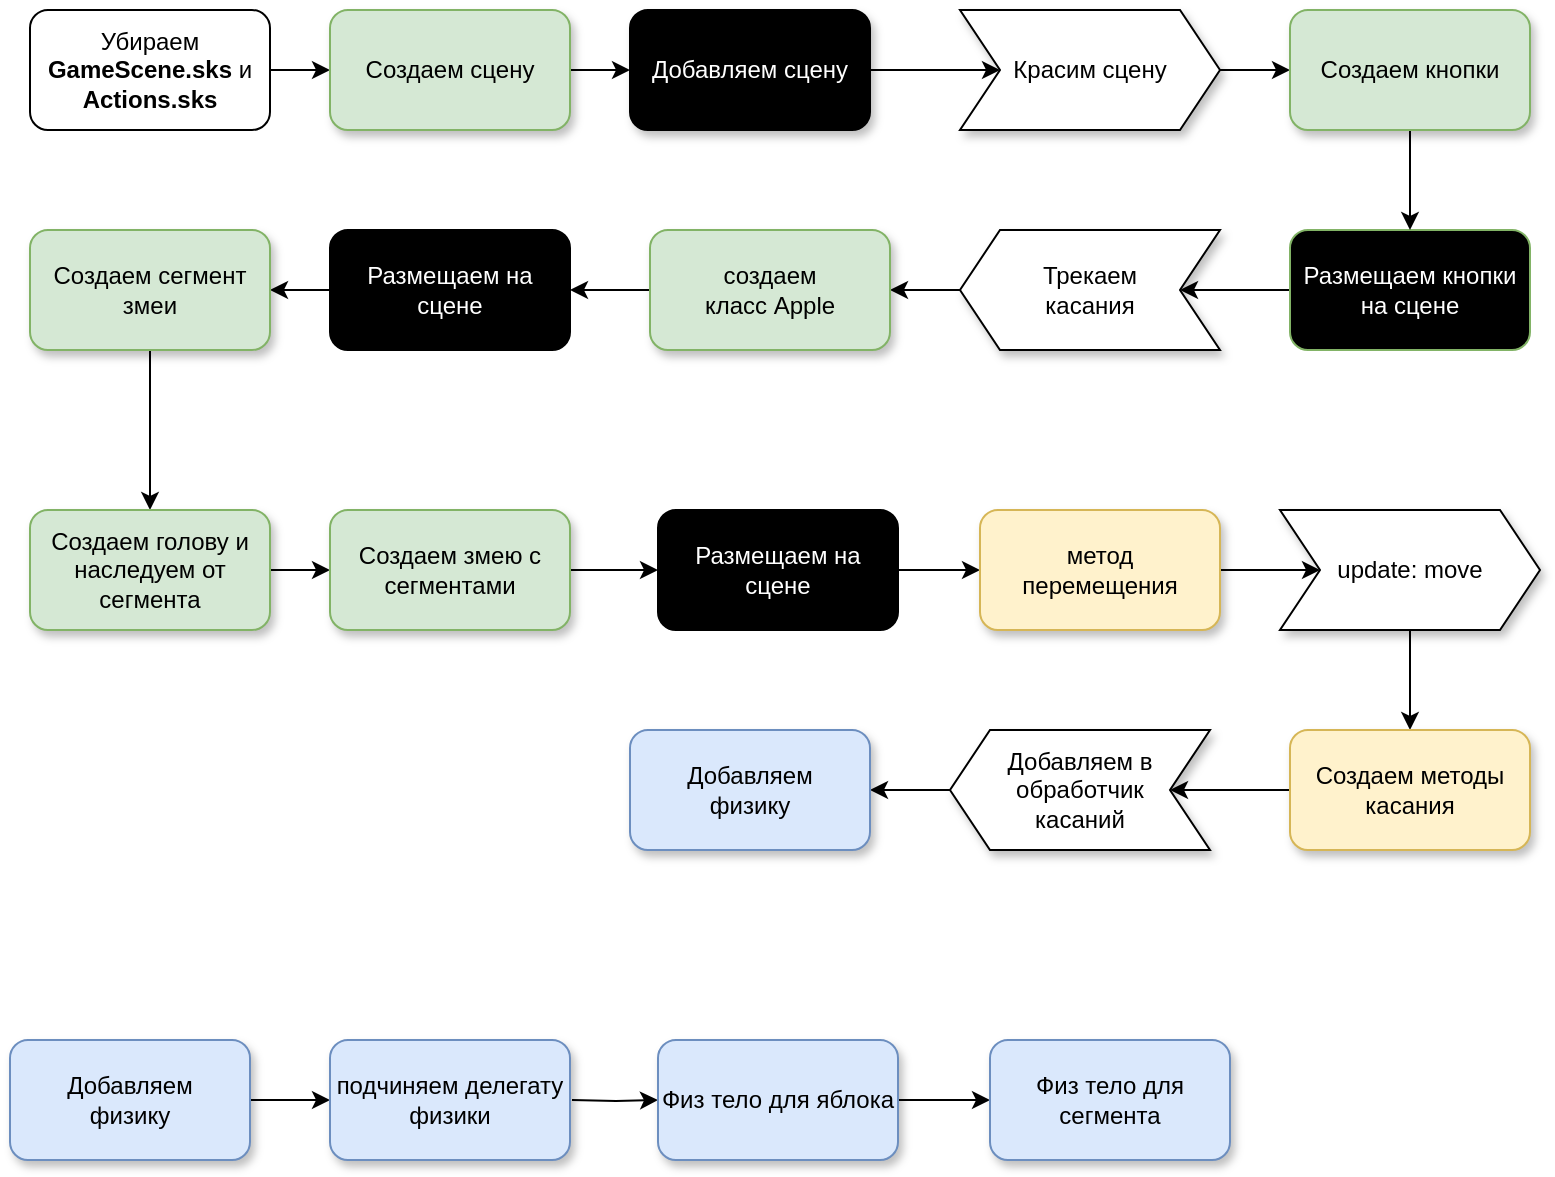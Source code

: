 <mxfile version="13.5.9" type="github">
  <diagram id="rtUFhnHfVkmdgCKiVbLg" name="Snake">
    <mxGraphModel dx="980" dy="667" grid="1" gridSize="10" guides="1" tooltips="1" connect="1" arrows="1" fold="1" page="1" pageScale="1" pageWidth="827" pageHeight="1169" math="0" shadow="0">
      <root>
        <mxCell id="0" />
        <mxCell id="1" parent="0" />
        <mxCell id="FlKFB4eoCFlWuuvvBIy5-28" style="edgeStyle=orthogonalEdgeStyle;rounded=0;orthogonalLoop=1;jettySize=auto;html=1;exitX=1;exitY=0.5;exitDx=0;exitDy=0;entryX=0;entryY=0.5;entryDx=0;entryDy=0;fontColor=#000000;" parent="1" source="FlKFB4eoCFlWuuvvBIy5-1" target="FlKFB4eoCFlWuuvvBIy5-26" edge="1">
          <mxGeometry relative="1" as="geometry" />
        </mxCell>
        <mxCell id="FlKFB4eoCFlWuuvvBIy5-1" value="Убираем &lt;span style=&quot;font-weight: 600&quot;&gt;GameScene.sks&lt;/span&gt; и &lt;span style=&quot;font-weight: 600&quot;&gt;Actions.sks&lt;/span&gt;" style="rounded=1;whiteSpace=wrap;html=1;" parent="1" vertex="1">
          <mxGeometry x="40" y="40" width="120" height="60" as="geometry" />
        </mxCell>
        <mxCell id="FlKFB4eoCFlWuuvvBIy5-6" value="" style="edgeStyle=orthogonalEdgeStyle;rounded=0;orthogonalLoop=1;jettySize=auto;html=1;entryX=0;entryY=0.5;entryDx=0;entryDy=0;" parent="1" source="FlKFB4eoCFlWuuvvBIy5-3" target="FlKFB4eoCFlWuuvvBIy5-20" edge="1">
          <mxGeometry relative="1" as="geometry">
            <mxPoint x="340" y="70.067" as="targetPoint" />
          </mxGeometry>
        </mxCell>
        <mxCell id="FlKFB4eoCFlWuuvvBIy5-3" value="Добавляем сцену" style="whiteSpace=wrap;html=1;rounded=1;fillColor=#000000;fontColor=#FFFFFF;sketch=0;shadow=1;" parent="1" vertex="1">
          <mxGeometry x="340" y="40" width="120" height="60" as="geometry" />
        </mxCell>
        <mxCell id="FlKFB4eoCFlWuuvvBIy5-16" value="" style="edgeStyle=orthogonalEdgeStyle;rounded=0;orthogonalLoop=1;jettySize=auto;html=1;fontColor=#FFFFFF;exitX=1;exitY=0.5;exitDx=0;exitDy=0;" parent="1" source="FlKFB4eoCFlWuuvvBIy5-20" target="FlKFB4eoCFlWuuvvBIy5-15" edge="1">
          <mxGeometry relative="1" as="geometry">
            <mxPoint x="460" y="70" as="sourcePoint" />
          </mxGeometry>
        </mxCell>
        <mxCell id="FlKFB4eoCFlWuuvvBIy5-24" style="edgeStyle=orthogonalEdgeStyle;rounded=0;orthogonalLoop=1;jettySize=auto;html=1;entryX=0;entryY=0.5;entryDx=0;entryDy=0;fontColor=#000000;" parent="1" source="FlKFB4eoCFlWuuvvBIy5-7" target="FlKFB4eoCFlWuuvvBIy5-23" edge="1">
          <mxGeometry relative="1" as="geometry">
            <Array as="points">
              <mxPoint x="730" y="190" />
            </Array>
          </mxGeometry>
        </mxCell>
        <mxCell id="FlKFB4eoCFlWuuvvBIy5-7" value="Размещаем кнопки на сцене" style="whiteSpace=wrap;html=1;rounded=1;strokeColor=#82b366;fontColor=#FFFFFF;fillColor=#000000;" parent="1" vertex="1">
          <mxGeometry x="670" y="150" width="120" height="60" as="geometry" />
        </mxCell>
        <mxCell id="FlKFB4eoCFlWuuvvBIy5-12" value="" style="edgeStyle=orthogonalEdgeStyle;rounded=0;orthogonalLoop=1;jettySize=auto;html=1;exitX=0;exitY=0.5;exitDx=0;exitDy=0;" parent="1" source="FlKFB4eoCFlWuuvvBIy5-23" target="FlKFB4eoCFlWuuvvBIy5-11" edge="1">
          <mxGeometry relative="1" as="geometry">
            <mxPoint x="520" y="190" as="sourcePoint" />
          </mxGeometry>
        </mxCell>
        <mxCell id="FlKFB4eoCFlWuuvvBIy5-14" value="" style="edgeStyle=orthogonalEdgeStyle;rounded=0;orthogonalLoop=1;jettySize=auto;html=1;" parent="1" source="FlKFB4eoCFlWuuvvBIy5-11" target="FlKFB4eoCFlWuuvvBIy5-13" edge="1">
          <mxGeometry relative="1" as="geometry" />
        </mxCell>
        <mxCell id="FlKFB4eoCFlWuuvvBIy5-11" value="&lt;div&gt;создаем &lt;br&gt;&lt;/div&gt;&lt;div&gt;класс Apple&lt;/div&gt;" style="whiteSpace=wrap;html=1;rounded=1;fillColor=#d5e8d4;strokeColor=#82b366;shadow=1;" parent="1" vertex="1">
          <mxGeometry x="350" y="150" width="120" height="60" as="geometry" />
        </mxCell>
        <mxCell id="FlKFB4eoCFlWuuvvBIy5-19" value="" style="edgeStyle=orthogonalEdgeStyle;rounded=0;orthogonalLoop=1;jettySize=auto;html=1;fontColor=#FFFFFF;" parent="1" source="FlKFB4eoCFlWuuvvBIy5-13" target="FlKFB4eoCFlWuuvvBIy5-18" edge="1">
          <mxGeometry relative="1" as="geometry" />
        </mxCell>
        <mxCell id="FlKFB4eoCFlWuuvvBIy5-13" value="Размещаем на сцене" style="whiteSpace=wrap;html=1;rounded=1;fillColor=#000000;fontColor=#FFFFFF;" parent="1" vertex="1">
          <mxGeometry x="190" y="150" width="120" height="60" as="geometry" />
        </mxCell>
        <mxCell id="FlKFB4eoCFlWuuvvBIy5-17" style="edgeStyle=orthogonalEdgeStyle;rounded=0;orthogonalLoop=1;jettySize=auto;html=1;fontColor=#FFFFFF;" parent="1" source="FlKFB4eoCFlWuuvvBIy5-15" target="FlKFB4eoCFlWuuvvBIy5-7" edge="1">
          <mxGeometry relative="1" as="geometry" />
        </mxCell>
        <mxCell id="FlKFB4eoCFlWuuvvBIy5-15" value="Создаем кнопки" style="whiteSpace=wrap;html=1;rounded=1;strokeColor=#82b366;fillColor=#d5e8d4;shadow=1;" parent="1" vertex="1">
          <mxGeometry x="670" y="40" width="120" height="60" as="geometry" />
        </mxCell>
        <mxCell id="sQ0nPkpXrDJ02ECzJhpP-2" value="" style="edgeStyle=orthogonalEdgeStyle;rounded=0;orthogonalLoop=1;jettySize=auto;html=1;" edge="1" parent="1" source="FlKFB4eoCFlWuuvvBIy5-18" target="sQ0nPkpXrDJ02ECzJhpP-1">
          <mxGeometry relative="1" as="geometry" />
        </mxCell>
        <mxCell id="FlKFB4eoCFlWuuvvBIy5-18" value="Создаем сегмент змеи" style="whiteSpace=wrap;html=1;rounded=1;fillColor=#d5e8d4;strokeColor=#82b366;shadow=1;" parent="1" vertex="1">
          <mxGeometry x="40" y="150" width="120" height="60" as="geometry" />
        </mxCell>
        <mxCell id="FlKFB4eoCFlWuuvvBIy5-20" value="Красим сцену" style="shape=step;perimeter=stepPerimeter;whiteSpace=wrap;html=1;fixedSize=1;shadow=1;sketch=0;fillColor=#FFFFFF;" parent="1" vertex="1">
          <mxGeometry x="505" y="40" width="130" height="60" as="geometry" />
        </mxCell>
        <mxCell id="FlKFB4eoCFlWuuvvBIy5-23" value="&lt;div&gt;Трекаем &lt;br&gt;&lt;/div&gt;&lt;div&gt;касания&lt;/div&gt;" style="shape=step;perimeter=stepPerimeter;whiteSpace=wrap;html=1;fixedSize=1;shadow=1;sketch=0;fillColor=#FFFFFF;direction=west;align=center;" parent="1" vertex="1">
          <mxGeometry x="505" y="150" width="130" height="60" as="geometry" />
        </mxCell>
        <mxCell id="FlKFB4eoCFlWuuvvBIy5-29" style="edgeStyle=orthogonalEdgeStyle;rounded=0;orthogonalLoop=1;jettySize=auto;html=1;exitX=1;exitY=0.5;exitDx=0;exitDy=0;entryX=0;entryY=0.5;entryDx=0;entryDy=0;fontColor=#000000;" parent="1" source="FlKFB4eoCFlWuuvvBIy5-26" target="FlKFB4eoCFlWuuvvBIy5-3" edge="1">
          <mxGeometry relative="1" as="geometry" />
        </mxCell>
        <mxCell id="FlKFB4eoCFlWuuvvBIy5-26" value="Создаем сцену" style="whiteSpace=wrap;html=1;rounded=1;fillColor=#d5e8d4;strokeColor=#82b366;shadow=1;" parent="1" vertex="1">
          <mxGeometry x="190" y="40" width="120" height="60" as="geometry" />
        </mxCell>
        <mxCell id="sQ0nPkpXrDJ02ECzJhpP-4" value="" style="edgeStyle=orthogonalEdgeStyle;rounded=0;orthogonalLoop=1;jettySize=auto;html=1;" edge="1" parent="1" source="sQ0nPkpXrDJ02ECzJhpP-1" target="sQ0nPkpXrDJ02ECzJhpP-3">
          <mxGeometry relative="1" as="geometry" />
        </mxCell>
        <mxCell id="sQ0nPkpXrDJ02ECzJhpP-1" value="Создаем голову и наследуем от сегмента" style="whiteSpace=wrap;html=1;rounded=1;shadow=1;strokeColor=#82b366;fillColor=#d5e8d4;" vertex="1" parent="1">
          <mxGeometry x="40" y="290" width="120" height="60" as="geometry" />
        </mxCell>
        <mxCell id="sQ0nPkpXrDJ02ECzJhpP-8" style="edgeStyle=orthogonalEdgeStyle;rounded=0;orthogonalLoop=1;jettySize=auto;html=1;exitX=1;exitY=0.5;exitDx=0;exitDy=0;entryX=0;entryY=0.5;entryDx=0;entryDy=0;" edge="1" parent="1" source="sQ0nPkpXrDJ02ECzJhpP-3" target="sQ0nPkpXrDJ02ECzJhpP-7">
          <mxGeometry relative="1" as="geometry" />
        </mxCell>
        <mxCell id="sQ0nPkpXrDJ02ECzJhpP-3" value="Создаем змею с сегментами" style="whiteSpace=wrap;html=1;rounded=1;shadow=1;strokeColor=#82b366;fillColor=#d5e8d4;" vertex="1" parent="1">
          <mxGeometry x="190" y="290" width="120" height="60" as="geometry" />
        </mxCell>
        <mxCell id="sQ0nPkpXrDJ02ECzJhpP-10" value="" style="edgeStyle=orthogonalEdgeStyle;rounded=0;orthogonalLoop=1;jettySize=auto;html=1;entryX=0;entryY=0.5;entryDx=0;entryDy=0;" edge="1" parent="1" source="sQ0nPkpXrDJ02ECzJhpP-7" target="sQ0nPkpXrDJ02ECzJhpP-15">
          <mxGeometry relative="1" as="geometry">
            <mxPoint x="525" y="320" as="targetPoint" />
          </mxGeometry>
        </mxCell>
        <mxCell id="sQ0nPkpXrDJ02ECzJhpP-7" value="Размещаем на сцене" style="whiteSpace=wrap;html=1;rounded=1;fillColor=#000000;fontColor=#FFFFFF;" vertex="1" parent="1">
          <mxGeometry x="354" y="290" width="120" height="60" as="geometry" />
        </mxCell>
        <mxCell id="sQ0nPkpXrDJ02ECzJhpP-12" value="" style="edgeStyle=orthogonalEdgeStyle;rounded=0;orthogonalLoop=1;jettySize=auto;html=1;exitX=1;exitY=0.5;exitDx=0;exitDy=0;" edge="1" parent="1" source="sQ0nPkpXrDJ02ECzJhpP-15" target="sQ0nPkpXrDJ02ECzJhpP-11">
          <mxGeometry relative="1" as="geometry">
            <mxPoint x="635" y="320" as="sourcePoint" />
          </mxGeometry>
        </mxCell>
        <mxCell id="sQ0nPkpXrDJ02ECzJhpP-14" value="" style="edgeStyle=orthogonalEdgeStyle;rounded=0;orthogonalLoop=1;jettySize=auto;html=1;" edge="1" parent="1" source="sQ0nPkpXrDJ02ECzJhpP-11" target="sQ0nPkpXrDJ02ECzJhpP-13">
          <mxGeometry relative="1" as="geometry" />
        </mxCell>
        <mxCell id="sQ0nPkpXrDJ02ECzJhpP-11" value="update: move" style="shape=step;perimeter=stepPerimeter;whiteSpace=wrap;html=1;fixedSize=1;shadow=1;sketch=0;fillColor=#FFFFFF;" vertex="1" parent="1">
          <mxGeometry x="665" y="290" width="130" height="60" as="geometry" />
        </mxCell>
        <mxCell id="sQ0nPkpXrDJ02ECzJhpP-17" value="" style="edgeStyle=orthogonalEdgeStyle;rounded=0;orthogonalLoop=1;jettySize=auto;html=1;" edge="1" parent="1" source="sQ0nPkpXrDJ02ECzJhpP-13" target="sQ0nPkpXrDJ02ECzJhpP-16">
          <mxGeometry relative="1" as="geometry" />
        </mxCell>
        <mxCell id="sQ0nPkpXrDJ02ECzJhpP-13" value="Создаем методы касания" style="whiteSpace=wrap;html=1;rounded=1;shadow=1;strokeColor=#d6b656;fillColor=#fff2cc;" vertex="1" parent="1">
          <mxGeometry x="670" y="400" width="120" height="60" as="geometry" />
        </mxCell>
        <mxCell id="sQ0nPkpXrDJ02ECzJhpP-15" value="&lt;div&gt;метод&lt;/div&gt;&lt;div&gt; перемещения&lt;/div&gt;" style="whiteSpace=wrap;html=1;rounded=1;shadow=1;strokeColor=#d6b656;fillColor=#fff2cc;" vertex="1" parent="1">
          <mxGeometry x="515" y="290" width="120" height="60" as="geometry" />
        </mxCell>
        <mxCell id="sQ0nPkpXrDJ02ECzJhpP-19" value="" style="edgeStyle=orthogonalEdgeStyle;rounded=0;orthogonalLoop=1;jettySize=auto;html=1;" edge="1" parent="1" source="sQ0nPkpXrDJ02ECzJhpP-16" target="sQ0nPkpXrDJ02ECzJhpP-18">
          <mxGeometry relative="1" as="geometry" />
        </mxCell>
        <mxCell id="sQ0nPkpXrDJ02ECzJhpP-16" value="&lt;div&gt;Добавляем в обработчик&lt;/div&gt;&lt;div&gt; касаний&lt;/div&gt;" style="shape=step;perimeter=stepPerimeter;whiteSpace=wrap;html=1;fixedSize=1;shadow=1;sketch=0;fillColor=#FFFFFF;direction=west;align=center;" vertex="1" parent="1">
          <mxGeometry x="500" y="400" width="130" height="60" as="geometry" />
        </mxCell>
        <mxCell id="sQ0nPkpXrDJ02ECzJhpP-18" value="&lt;div&gt;Добавляем &lt;br&gt;&lt;/div&gt;&lt;div&gt;физику&lt;br&gt;&lt;/div&gt;" style="whiteSpace=wrap;html=1;rounded=1;shadow=1;strokeColor=#6c8ebf;fillColor=#dae8fc;" vertex="1" parent="1">
          <mxGeometry x="340" y="400" width="120" height="60" as="geometry" />
        </mxCell>
        <mxCell id="sQ0nPkpXrDJ02ECzJhpP-22" value="" style="edgeStyle=orthogonalEdgeStyle;rounded=0;orthogonalLoop=1;jettySize=auto;html=1;" edge="1" parent="1" source="sQ0nPkpXrDJ02ECzJhpP-20" target="sQ0nPkpXrDJ02ECzJhpP-21">
          <mxGeometry relative="1" as="geometry" />
        </mxCell>
        <mxCell id="sQ0nPkpXrDJ02ECzJhpP-20" value="&lt;div&gt;Добавляем &lt;br&gt;&lt;/div&gt;&lt;div&gt;физику&lt;br&gt;&lt;/div&gt;" style="whiteSpace=wrap;html=1;rounded=1;shadow=1;strokeColor=#6c8ebf;fillColor=#dae8fc;" vertex="1" parent="1">
          <mxGeometry x="30" y="555" width="120" height="60" as="geometry" />
        </mxCell>
        <mxCell id="sQ0nPkpXrDJ02ECzJhpP-24" value="" style="edgeStyle=orthogonalEdgeStyle;rounded=0;orthogonalLoop=1;jettySize=auto;html=1;" edge="1" parent="1" target="sQ0nPkpXrDJ02ECzJhpP-23">
          <mxGeometry relative="1" as="geometry">
            <mxPoint x="311" y="585" as="sourcePoint" />
          </mxGeometry>
        </mxCell>
        <mxCell id="sQ0nPkpXrDJ02ECzJhpP-21" value="подчиняем делегату физики" style="whiteSpace=wrap;html=1;rounded=1;shadow=1;strokeColor=#6c8ebf;fillColor=#dae8fc;" vertex="1" parent="1">
          <mxGeometry x="190" y="555" width="120" height="60" as="geometry" />
        </mxCell>
        <mxCell id="sQ0nPkpXrDJ02ECzJhpP-26" value="" style="edgeStyle=orthogonalEdgeStyle;rounded=0;orthogonalLoop=1;jettySize=auto;html=1;" edge="1" parent="1" source="sQ0nPkpXrDJ02ECzJhpP-23" target="sQ0nPkpXrDJ02ECzJhpP-25">
          <mxGeometry relative="1" as="geometry" />
        </mxCell>
        <mxCell id="sQ0nPkpXrDJ02ECzJhpP-23" value="Физ тело для яблока" style="whiteSpace=wrap;html=1;rounded=1;shadow=1;strokeColor=#6c8ebf;fillColor=#dae8fc;" vertex="1" parent="1">
          <mxGeometry x="354" y="555" width="120" height="60" as="geometry" />
        </mxCell>
        <mxCell id="sQ0nPkpXrDJ02ECzJhpP-25" value="Физ тело для сегмента" style="whiteSpace=wrap;html=1;rounded=1;shadow=1;strokeColor=#6c8ebf;fillColor=#dae8fc;" vertex="1" parent="1">
          <mxGeometry x="520" y="555" width="120" height="60" as="geometry" />
        </mxCell>
      </root>
    </mxGraphModel>
  </diagram>
</mxfile>
